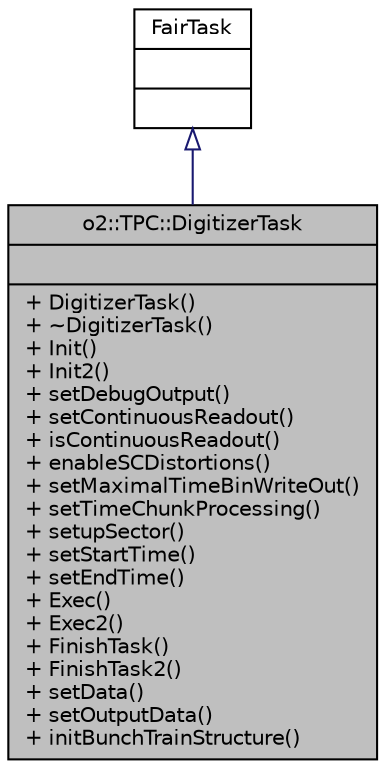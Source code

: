 digraph "o2::TPC::DigitizerTask"
{
 // INTERACTIVE_SVG=YES
  bgcolor="transparent";
  edge [fontname="Helvetica",fontsize="10",labelfontname="Helvetica",labelfontsize="10"];
  node [fontname="Helvetica",fontsize="10",shape=record];
  Node1 [label="{o2::TPC::DigitizerTask\n||+ DigitizerTask()\l+ ~DigitizerTask()\l+ Init()\l+ Init2()\l+ setDebugOutput()\l+ setContinuousReadout()\l+ isContinuousReadout()\l+ enableSCDistortions()\l+ setMaximalTimeBinWriteOut()\l+ setTimeChunkProcessing()\l+ setupSector()\l+ setStartTime()\l+ setEndTime()\l+ Exec()\l+ Exec2()\l+ FinishTask()\l+ FinishTask2()\l+ setData()\l+ setOutputData()\l+ initBunchTrainStructure()\l}",height=0.2,width=0.4,color="black", fillcolor="grey75", style="filled" fontcolor="black"];
  Node2 -> Node1 [dir="back",color="midnightblue",fontsize="10",style="solid",arrowtail="onormal",fontname="Helvetica"];
  Node2 [label="{FairTask\n||}",height=0.2,width=0.4,color="black",URL="$d2/d9e/classFairTask.html"];
}
